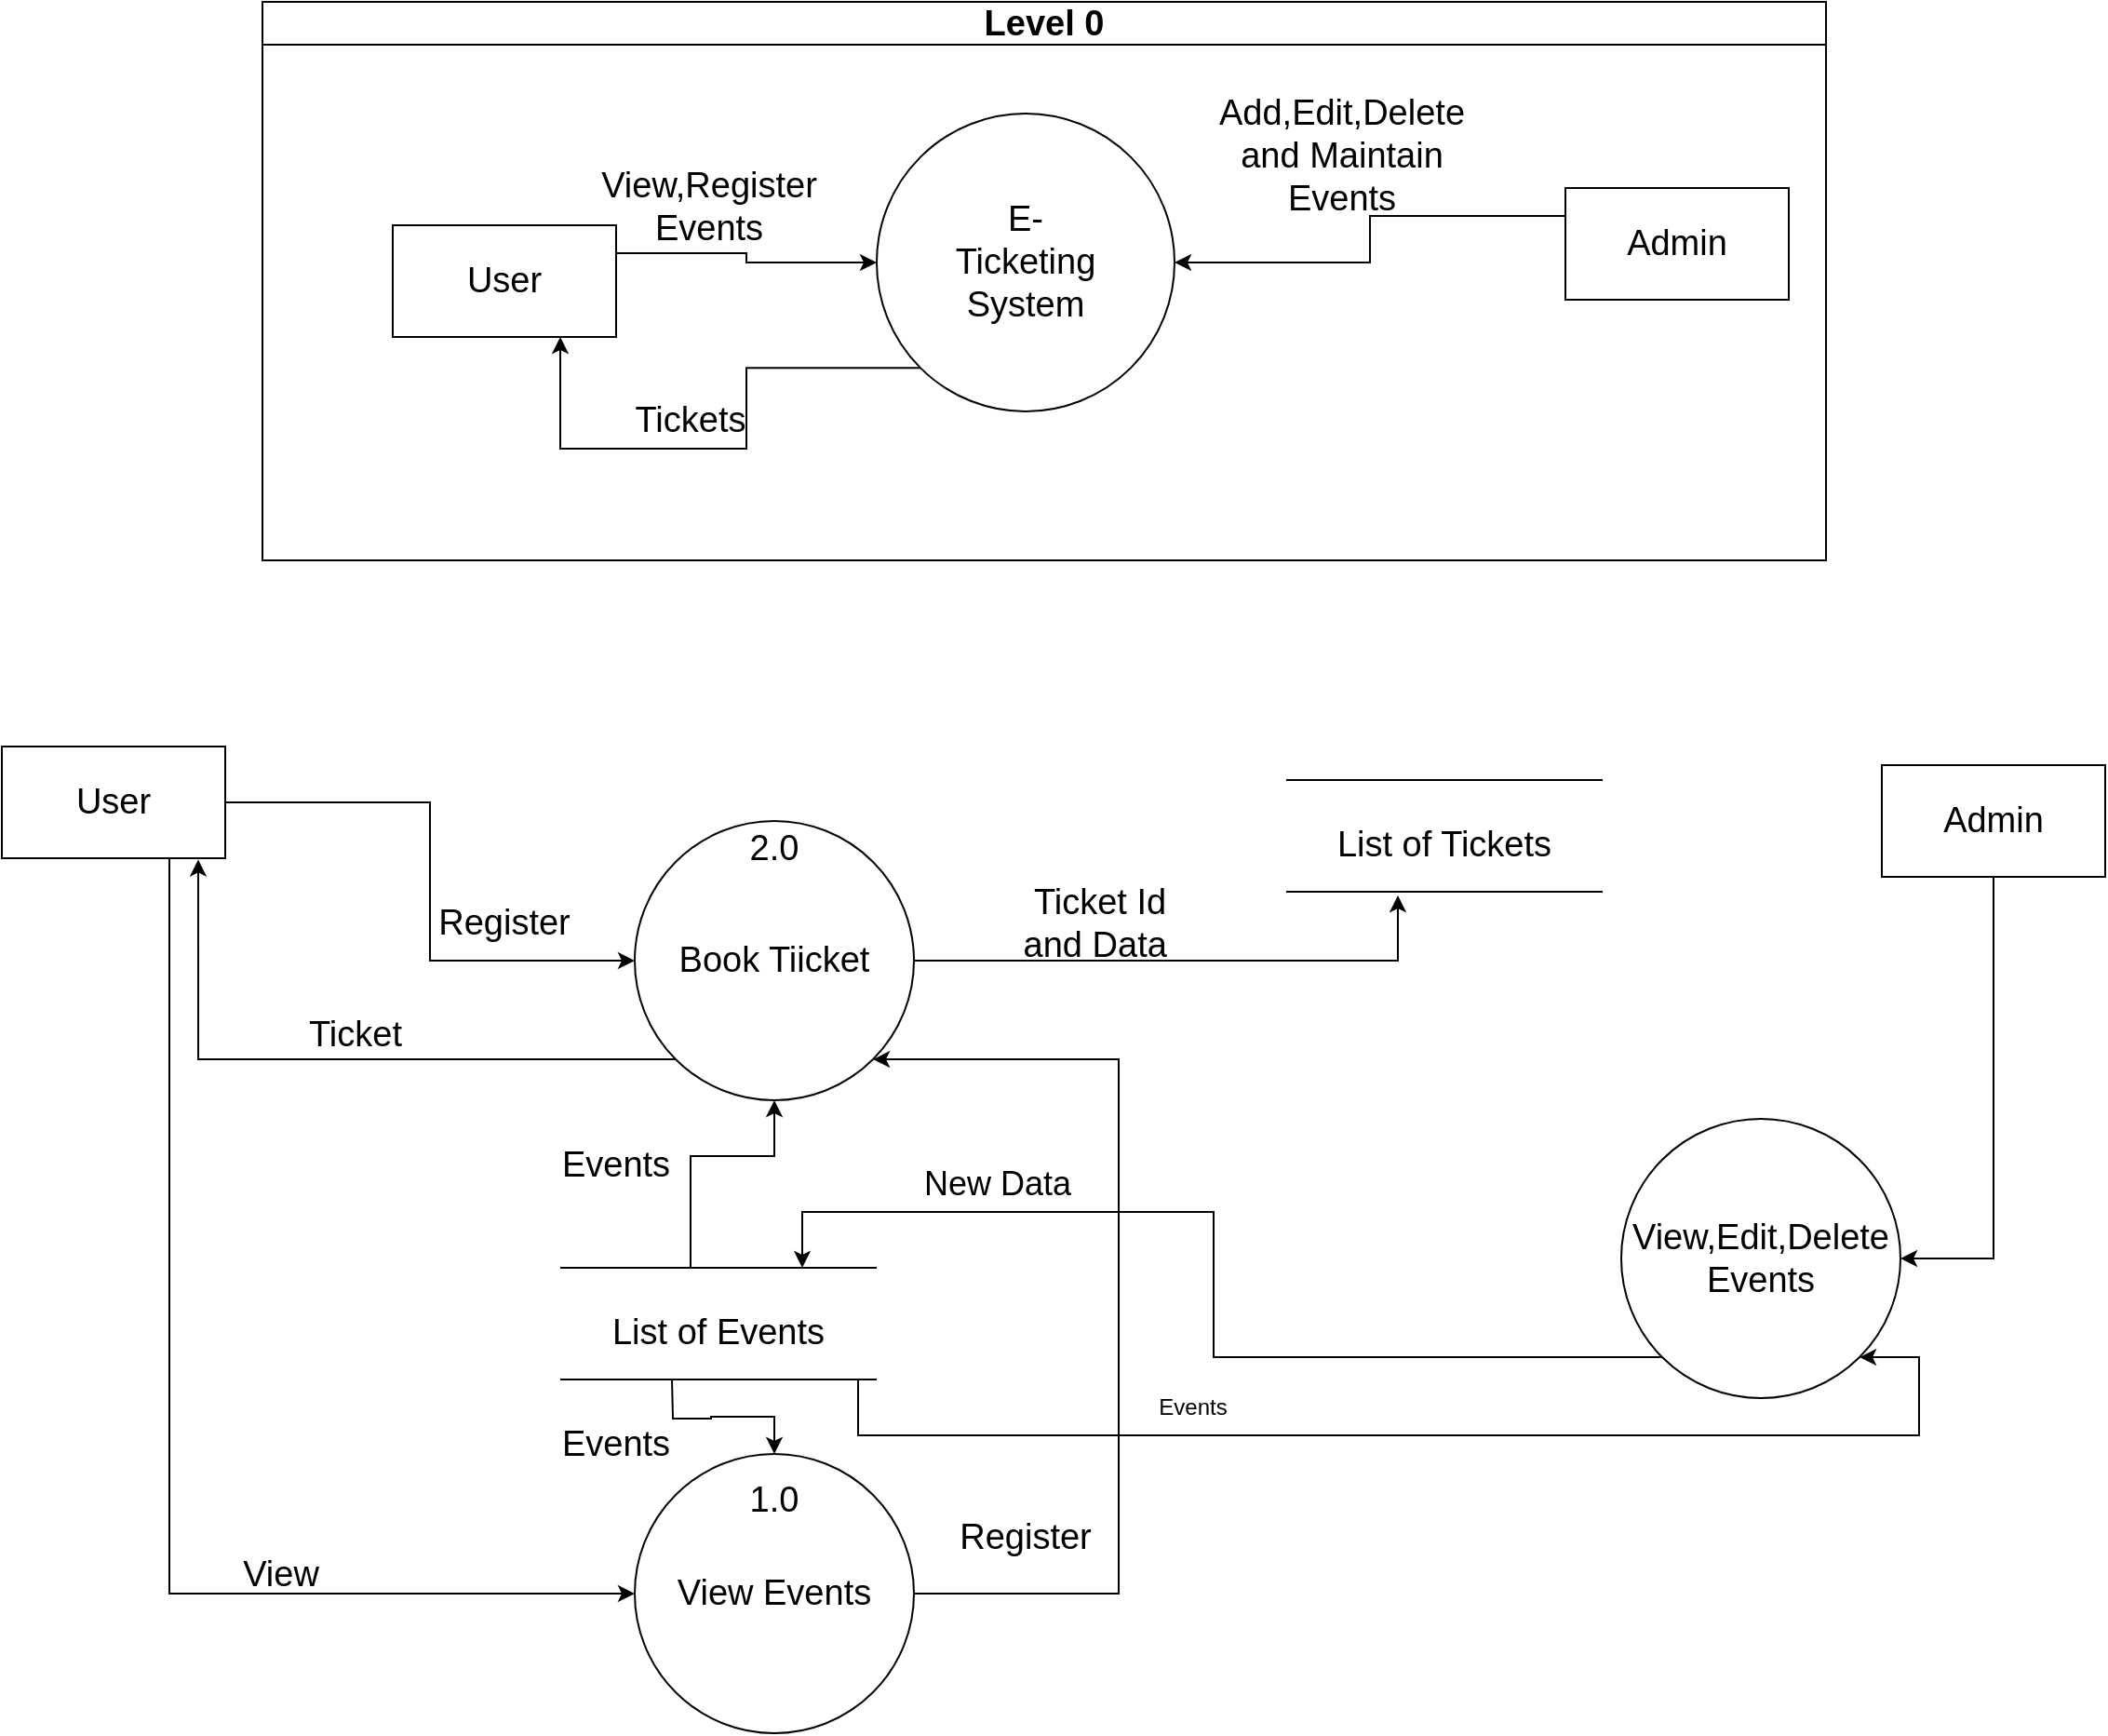 <mxfile version="21.7.5" type="github">
  <diagram name="Page-1" id="DtY0PwIHXPRVynIjrBb2">
    <mxGraphModel dx="2418" dy="918" grid="1" gridSize="10" guides="1" tooltips="1" connect="1" arrows="1" fold="1" page="1" pageScale="1" pageWidth="850" pageHeight="1100" math="0" shadow="0">
      <root>
        <mxCell id="0" />
        <mxCell id="1" parent="0" />
        <mxCell id="pBjJjNWw_lJC7K3Bdgbq-6" style="edgeStyle=orthogonalEdgeStyle;rounded=0;orthogonalLoop=1;jettySize=auto;html=1;exitX=0;exitY=1;exitDx=0;exitDy=0;entryX=0.75;entryY=1;entryDx=0;entryDy=0;fontSize=19;" edge="1" parent="1" source="pBjJjNWw_lJC7K3Bdgbq-1" target="pBjJjNWw_lJC7K3Bdgbq-3">
          <mxGeometry relative="1" as="geometry" />
        </mxCell>
        <mxCell id="pBjJjNWw_lJC7K3Bdgbq-1" value="" style="ellipse;whiteSpace=wrap;html=1;aspect=fixed;fontSize=19;" vertex="1" parent="1">
          <mxGeometry x="320" y="170" width="160" height="160" as="geometry" />
        </mxCell>
        <mxCell id="pBjJjNWw_lJC7K3Bdgbq-2" value="&lt;font style=&quot;font-size: 19px;&quot;&gt;E-Ticketing System&lt;/font&gt;" style="text;html=1;strokeColor=none;fillColor=none;align=center;verticalAlign=middle;whiteSpace=wrap;rounded=0;fontSize=19;" vertex="1" parent="1">
          <mxGeometry x="370" y="235" width="60" height="30" as="geometry" />
        </mxCell>
        <mxCell id="pBjJjNWw_lJC7K3Bdgbq-4" style="edgeStyle=orthogonalEdgeStyle;rounded=0;orthogonalLoop=1;jettySize=auto;html=1;exitX=1;exitY=0.25;exitDx=0;exitDy=0;entryX=0;entryY=0.5;entryDx=0;entryDy=0;fontSize=19;" edge="1" parent="1" source="pBjJjNWw_lJC7K3Bdgbq-3" target="pBjJjNWw_lJC7K3Bdgbq-1">
          <mxGeometry relative="1" as="geometry" />
        </mxCell>
        <mxCell id="pBjJjNWw_lJC7K3Bdgbq-3" value="User" style="rounded=0;whiteSpace=wrap;html=1;fontSize=19;" vertex="1" parent="1">
          <mxGeometry x="60" y="230" width="120" height="60" as="geometry" />
        </mxCell>
        <mxCell id="pBjJjNWw_lJC7K3Bdgbq-7" value="Tickets" style="text;html=1;strokeColor=none;fillColor=none;align=center;verticalAlign=middle;whiteSpace=wrap;rounded=0;fontSize=19;" vertex="1" parent="1">
          <mxGeometry x="190" y="320" width="60" height="30" as="geometry" />
        </mxCell>
        <mxCell id="pBjJjNWw_lJC7K3Bdgbq-9" style="edgeStyle=orthogonalEdgeStyle;rounded=0;orthogonalLoop=1;jettySize=auto;html=1;exitX=0;exitY=0.25;exitDx=0;exitDy=0;entryX=1;entryY=0.5;entryDx=0;entryDy=0;fontSize=19;" edge="1" parent="1" source="pBjJjNWw_lJC7K3Bdgbq-8" target="pBjJjNWw_lJC7K3Bdgbq-1">
          <mxGeometry relative="1" as="geometry" />
        </mxCell>
        <mxCell id="pBjJjNWw_lJC7K3Bdgbq-13" value="Level 0" style="swimlane;whiteSpace=wrap;html=1;fontSize=19;" vertex="1" parent="1">
          <mxGeometry x="-10" y="110" width="840" height="300" as="geometry" />
        </mxCell>
        <mxCell id="pBjJjNWw_lJC7K3Bdgbq-8" value="Admin" style="rounded=0;whiteSpace=wrap;html=1;fontSize=19;" vertex="1" parent="pBjJjNWw_lJC7K3Bdgbq-13">
          <mxGeometry x="700" y="100" width="120" height="60" as="geometry" />
        </mxCell>
        <mxCell id="pBjJjNWw_lJC7K3Bdgbq-10" value="Add,Edit,Delete and Maintain Events" style="text;html=1;strokeColor=none;fillColor=none;align=center;verticalAlign=middle;whiteSpace=wrap;rounded=0;fontSize=19;" vertex="1" parent="pBjJjNWw_lJC7K3Bdgbq-13">
          <mxGeometry x="530" y="60" width="100" height="45" as="geometry" />
        </mxCell>
        <mxCell id="pBjJjNWw_lJC7K3Bdgbq-5" value="View,Register Events" style="text;html=1;strokeColor=none;fillColor=none;align=center;verticalAlign=middle;whiteSpace=wrap;rounded=0;fontSize=19;" vertex="1" parent="pBjJjNWw_lJC7K3Bdgbq-13">
          <mxGeometry x="200" y="90" width="80" height="40" as="geometry" />
        </mxCell>
        <mxCell id="pBjJjNWw_lJC7K3Bdgbq-16" style="edgeStyle=orthogonalEdgeStyle;rounded=0;orthogonalLoop=1;jettySize=auto;html=1;exitX=1;exitY=0.5;exitDx=0;exitDy=0;entryX=0;entryY=0.5;entryDx=0;entryDy=0;fontSize=19;" edge="1" parent="1" source="pBjJjNWw_lJC7K3Bdgbq-14" target="pBjJjNWw_lJC7K3Bdgbq-15">
          <mxGeometry relative="1" as="geometry" />
        </mxCell>
        <mxCell id="pBjJjNWw_lJC7K3Bdgbq-19" style="edgeStyle=orthogonalEdgeStyle;rounded=0;orthogonalLoop=1;jettySize=auto;html=1;exitX=0.75;exitY=1;exitDx=0;exitDy=0;entryX=0;entryY=0.5;entryDx=0;entryDy=0;fontSize=19;" edge="1" parent="1" source="pBjJjNWw_lJC7K3Bdgbq-14" target="pBjJjNWw_lJC7K3Bdgbq-18">
          <mxGeometry relative="1" as="geometry" />
        </mxCell>
        <mxCell id="pBjJjNWw_lJC7K3Bdgbq-14" value="User" style="rounded=0;whiteSpace=wrap;html=1;fontSize=19;" vertex="1" parent="1">
          <mxGeometry x="-150" y="510" width="120" height="60" as="geometry" />
        </mxCell>
        <mxCell id="pBjJjNWw_lJC7K3Bdgbq-24" style="edgeStyle=orthogonalEdgeStyle;rounded=0;orthogonalLoop=1;jettySize=auto;html=1;entryX=0.5;entryY=1;entryDx=0;entryDy=0;fontSize=19;" edge="1" parent="1" target="pBjJjNWw_lJC7K3Bdgbq-15">
          <mxGeometry relative="1" as="geometry">
            <mxPoint x="200" y="790" as="targetPoint" />
            <mxPoint x="220" y="790" as="sourcePoint" />
            <Array as="points">
              <mxPoint x="220" y="730" />
              <mxPoint x="265" y="730" />
            </Array>
          </mxGeometry>
        </mxCell>
        <mxCell id="pBjJjNWw_lJC7K3Bdgbq-26" style="edgeStyle=orthogonalEdgeStyle;rounded=0;orthogonalLoop=1;jettySize=auto;html=1;exitX=0;exitY=1;exitDx=0;exitDy=0;entryX=0.879;entryY=1.012;entryDx=0;entryDy=0;entryPerimeter=0;fontSize=19;" edge="1" parent="1" source="pBjJjNWw_lJC7K3Bdgbq-15" target="pBjJjNWw_lJC7K3Bdgbq-14">
          <mxGeometry relative="1" as="geometry" />
        </mxCell>
        <mxCell id="pBjJjNWw_lJC7K3Bdgbq-36" style="edgeStyle=orthogonalEdgeStyle;rounded=0;orthogonalLoop=1;jettySize=auto;html=1;exitX=1;exitY=0.5;exitDx=0;exitDy=0;fontSize=19;" edge="1" parent="1" source="pBjJjNWw_lJC7K3Bdgbq-15">
          <mxGeometry relative="1" as="geometry">
            <mxPoint x="600" y="590" as="targetPoint" />
            <Array as="points">
              <mxPoint x="600" y="625" />
            </Array>
          </mxGeometry>
        </mxCell>
        <mxCell id="pBjJjNWw_lJC7K3Bdgbq-15" value="&lt;font style=&quot;font-size: 19px;&quot;&gt;Book Tiicket&lt;/font&gt;" style="ellipse;whiteSpace=wrap;html=1;aspect=fixed;fontSize=19;" vertex="1" parent="1">
          <mxGeometry x="190" y="550" width="150" height="150" as="geometry" />
        </mxCell>
        <mxCell id="pBjJjNWw_lJC7K3Bdgbq-17" value="&lt;font style=&quot;font-size: 19px;&quot;&gt;Register&lt;/font&gt;" style="text;html=1;strokeColor=none;fillColor=none;align=center;verticalAlign=middle;whiteSpace=wrap;rounded=0;fontSize=19;" vertex="1" parent="1">
          <mxGeometry x="90" y="590" width="60" height="30" as="geometry" />
        </mxCell>
        <mxCell id="pBjJjNWw_lJC7K3Bdgbq-25" style="edgeStyle=orthogonalEdgeStyle;rounded=0;orthogonalLoop=1;jettySize=auto;html=1;entryX=0.5;entryY=0;entryDx=0;entryDy=0;fontSize=19;" edge="1" parent="1" target="pBjJjNWw_lJC7K3Bdgbq-18">
          <mxGeometry relative="1" as="geometry">
            <mxPoint x="130" y="900" as="targetPoint" />
            <mxPoint x="210" y="850" as="sourcePoint" />
          </mxGeometry>
        </mxCell>
        <mxCell id="pBjJjNWw_lJC7K3Bdgbq-37" style="edgeStyle=orthogonalEdgeStyle;rounded=0;orthogonalLoop=1;jettySize=auto;html=1;exitX=1;exitY=0.5;exitDx=0;exitDy=0;fontSize=19;entryX=1;entryY=1;entryDx=0;entryDy=0;" edge="1" parent="1" source="pBjJjNWw_lJC7K3Bdgbq-18" target="pBjJjNWw_lJC7K3Bdgbq-15">
          <mxGeometry relative="1" as="geometry">
            <mxPoint x="450" y="964.769" as="targetPoint" />
            <Array as="points">
              <mxPoint x="450" y="965" />
              <mxPoint x="450" y="678" />
            </Array>
          </mxGeometry>
        </mxCell>
        <mxCell id="pBjJjNWw_lJC7K3Bdgbq-18" value="&lt;font style=&quot;font-size: 19px;&quot;&gt;View Events&lt;/font&gt;" style="ellipse;whiteSpace=wrap;html=1;aspect=fixed;fontSize=19;" vertex="1" parent="1">
          <mxGeometry x="190" y="890" width="150" height="150" as="geometry" />
        </mxCell>
        <mxCell id="pBjJjNWw_lJC7K3Bdgbq-20" value="&lt;font style=&quot;font-size: 19px;&quot;&gt;View&lt;/font&gt;" style="text;html=1;strokeColor=none;fillColor=none;align=center;verticalAlign=middle;whiteSpace=wrap;rounded=0;fontSize=19;" vertex="1" parent="1">
          <mxGeometry x="-30" y="940" width="60" height="30" as="geometry" />
        </mxCell>
        <mxCell id="pBjJjNWw_lJC7K3Bdgbq-21" value="" style="endArrow=none;html=1;rounded=0;fontSize=19;" edge="1" parent="1">
          <mxGeometry width="50" height="50" relative="1" as="geometry">
            <mxPoint x="150" y="790" as="sourcePoint" />
            <mxPoint x="320" y="790" as="targetPoint" />
          </mxGeometry>
        </mxCell>
        <mxCell id="pBjJjNWw_lJC7K3Bdgbq-22" value="" style="endArrow=none;html=1;rounded=0;fontSize=19;" edge="1" parent="1">
          <mxGeometry width="50" height="50" relative="1" as="geometry">
            <mxPoint x="150" y="850" as="sourcePoint" />
            <mxPoint x="320" y="850" as="targetPoint" />
          </mxGeometry>
        </mxCell>
        <mxCell id="pBjJjNWw_lJC7K3Bdgbq-56" style="edgeStyle=orthogonalEdgeStyle;rounded=0;orthogonalLoop=1;jettySize=auto;html=1;entryX=1;entryY=1;entryDx=0;entryDy=0;" edge="1" parent="1" target="pBjJjNWw_lJC7K3Bdgbq-46">
          <mxGeometry relative="1" as="geometry">
            <mxPoint x="310" y="850" as="sourcePoint" />
            <Array as="points">
              <mxPoint x="310" y="880" />
              <mxPoint x="880" y="880" />
              <mxPoint x="880" y="838" />
            </Array>
          </mxGeometry>
        </mxCell>
        <mxCell id="pBjJjNWw_lJC7K3Bdgbq-23" value="&lt;font style=&quot;font-size: 19px;&quot;&gt;List of Events&lt;/font&gt;" style="text;html=1;strokeColor=none;fillColor=none;align=center;verticalAlign=middle;whiteSpace=wrap;rounded=0;fontSize=19;" vertex="1" parent="1">
          <mxGeometry x="160" y="810" width="150" height="30" as="geometry" />
        </mxCell>
        <mxCell id="pBjJjNWw_lJC7K3Bdgbq-27" value="Ticket" style="text;html=1;strokeColor=none;fillColor=none;align=center;verticalAlign=middle;whiteSpace=wrap;rounded=0;fontSize=19;" vertex="1" parent="1">
          <mxGeometry x="10" y="650" width="60" height="30" as="geometry" />
        </mxCell>
        <mxCell id="pBjJjNWw_lJC7K3Bdgbq-28" value="&lt;font style=&quot;font-size: 19px;&quot;&gt;1.0&lt;/font&gt;" style="text;html=1;strokeColor=none;fillColor=none;align=center;verticalAlign=middle;whiteSpace=wrap;rounded=0;fontSize=19;" vertex="1" parent="1">
          <mxGeometry x="235" y="900" width="60" height="30" as="geometry" />
        </mxCell>
        <mxCell id="pBjJjNWw_lJC7K3Bdgbq-29" value="&lt;font style=&quot;font-size: 19px;&quot;&gt;2.0&lt;/font&gt;" style="text;html=1;strokeColor=none;fillColor=none;align=center;verticalAlign=middle;whiteSpace=wrap;rounded=0;fontSize=19;" vertex="1" parent="1">
          <mxGeometry x="235" y="550" width="60" height="30" as="geometry" />
        </mxCell>
        <mxCell id="pBjJjNWw_lJC7K3Bdgbq-33" value="" style="endArrow=none;html=1;rounded=0;fontSize=19;" edge="1" parent="1">
          <mxGeometry width="50" height="50" relative="1" as="geometry">
            <mxPoint x="540" y="528" as="sourcePoint" />
            <mxPoint x="710" y="528" as="targetPoint" />
          </mxGeometry>
        </mxCell>
        <mxCell id="pBjJjNWw_lJC7K3Bdgbq-34" value="" style="endArrow=none;html=1;rounded=0;fontSize=19;" edge="1" parent="1">
          <mxGeometry width="50" height="50" relative="1" as="geometry">
            <mxPoint x="540" y="588" as="sourcePoint" />
            <mxPoint x="710" y="588" as="targetPoint" />
          </mxGeometry>
        </mxCell>
        <mxCell id="pBjJjNWw_lJC7K3Bdgbq-35" value="&lt;font style=&quot;font-size: 19px;&quot;&gt;List of Tickets&lt;/font&gt;" style="text;html=1;strokeColor=none;fillColor=none;align=center;verticalAlign=middle;whiteSpace=wrap;rounded=0;fontSize=19;" vertex="1" parent="1">
          <mxGeometry x="550" y="548" width="150" height="30" as="geometry" />
        </mxCell>
        <mxCell id="pBjJjNWw_lJC7K3Bdgbq-42" value="&lt;font style=&quot;font-size: 19px;&quot;&gt;Ticket Id and Data&amp;nbsp;&lt;/font&gt;" style="text;html=1;strokeColor=none;fillColor=none;align=center;verticalAlign=middle;whiteSpace=wrap;rounded=0;fontSize=19;" vertex="1" parent="1">
          <mxGeometry x="390" y="590" width="100" height="30" as="geometry" />
        </mxCell>
        <mxCell id="pBjJjNWw_lJC7K3Bdgbq-50" style="edgeStyle=orthogonalEdgeStyle;rounded=0;orthogonalLoop=1;jettySize=auto;html=1;exitX=0;exitY=1;exitDx=0;exitDy=0;" edge="1" parent="1" source="pBjJjNWw_lJC7K3Bdgbq-46">
          <mxGeometry relative="1" as="geometry">
            <mxPoint x="280" y="790" as="targetPoint" />
            <Array as="points">
              <mxPoint x="501" y="838" />
              <mxPoint x="501" y="760" />
            </Array>
          </mxGeometry>
        </mxCell>
        <mxCell id="pBjJjNWw_lJC7K3Bdgbq-46" value="&lt;font style=&quot;font-size: 19px;&quot;&gt;View,Edit,Delete Events&lt;/font&gt;" style="ellipse;whiteSpace=wrap;html=1;aspect=fixed;fontSize=19;" vertex="1" parent="1">
          <mxGeometry x="720" y="710" width="150" height="150" as="geometry" />
        </mxCell>
        <mxCell id="pBjJjNWw_lJC7K3Bdgbq-49" style="edgeStyle=orthogonalEdgeStyle;rounded=0;orthogonalLoop=1;jettySize=auto;html=1;exitX=0.5;exitY=1;exitDx=0;exitDy=0;entryX=1;entryY=0.5;entryDx=0;entryDy=0;" edge="1" parent="1" source="pBjJjNWw_lJC7K3Bdgbq-47" target="pBjJjNWw_lJC7K3Bdgbq-46">
          <mxGeometry relative="1" as="geometry" />
        </mxCell>
        <mxCell id="pBjJjNWw_lJC7K3Bdgbq-47" value="&lt;font style=&quot;font-size: 19px;&quot;&gt;Admin&lt;/font&gt;" style="rounded=0;whiteSpace=wrap;html=1;fontSize=19;" vertex="1" parent="1">
          <mxGeometry x="860" y="520" width="120" height="60" as="geometry" />
        </mxCell>
        <mxCell id="pBjJjNWw_lJC7K3Bdgbq-52" value="&lt;font style=&quot;font-size: 18px;&quot;&gt;New Data&lt;/font&gt;" style="text;html=1;strokeColor=none;fillColor=none;align=center;verticalAlign=middle;whiteSpace=wrap;rounded=0;" vertex="1" parent="1">
          <mxGeometry x="340" y="730" width="90" height="30" as="geometry" />
        </mxCell>
        <mxCell id="pBjJjNWw_lJC7K3Bdgbq-53" value="&lt;font style=&quot;font-size: 19px;&quot;&gt;Register&lt;/font&gt;" style="text;html=1;strokeColor=none;fillColor=none;align=center;verticalAlign=middle;whiteSpace=wrap;rounded=0;fontSize=19;" vertex="1" parent="1">
          <mxGeometry x="370" y="920" width="60" height="30" as="geometry" />
        </mxCell>
        <mxCell id="pBjJjNWw_lJC7K3Bdgbq-57" value="Events" style="text;html=1;strokeColor=none;fillColor=none;align=center;verticalAlign=middle;whiteSpace=wrap;rounded=0;" vertex="1" parent="1">
          <mxGeometry x="460" y="850" width="60" height="30" as="geometry" />
        </mxCell>
        <mxCell id="pBjJjNWw_lJC7K3Bdgbq-59" value="&lt;font style=&quot;font-size: 19px;&quot;&gt;Events&lt;/font&gt;" style="text;html=1;strokeColor=none;fillColor=none;align=center;verticalAlign=middle;whiteSpace=wrap;rounded=0;fontSize=19;" vertex="1" parent="1">
          <mxGeometry x="150" y="720" width="60" height="30" as="geometry" />
        </mxCell>
        <mxCell id="pBjJjNWw_lJC7K3Bdgbq-60" value="&lt;font style=&quot;font-size: 19px;&quot;&gt;Events&lt;/font&gt;" style="text;html=1;strokeColor=none;fillColor=none;align=center;verticalAlign=middle;whiteSpace=wrap;rounded=0;fontSize=19;" vertex="1" parent="1">
          <mxGeometry x="150" y="870" width="60" height="30" as="geometry" />
        </mxCell>
      </root>
    </mxGraphModel>
  </diagram>
</mxfile>
